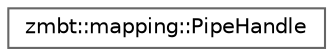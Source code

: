 digraph "Graphical Class Hierarchy"
{
 // LATEX_PDF_SIZE
  bgcolor="transparent";
  edge [fontname=Helvetica,fontsize=10,labelfontname=Helvetica,labelfontsize=10];
  node [fontname=Helvetica,fontsize=10,shape=box,height=0.2,width=0.4];
  rankdir="LR";
  Node0 [id="Node000000",label="zmbt::mapping::PipeHandle",height=0.2,width=0.4,color="grey40", fillcolor="white", style="filled",URL="$classzmbt_1_1mapping_1_1PipeHandle.html",tooltip="Pipe clause handle for SignalMapping model."];
}
